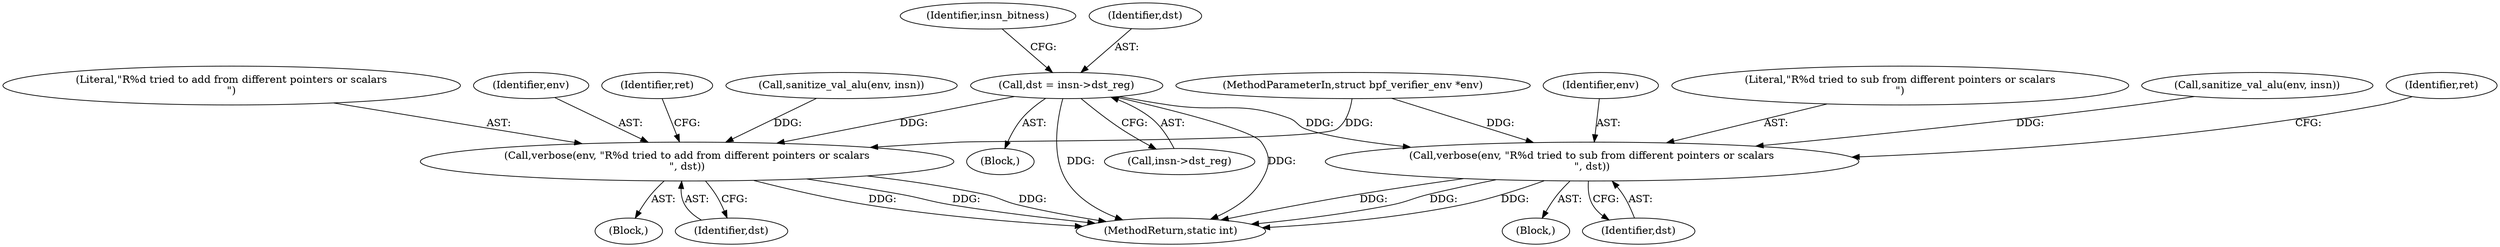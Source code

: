 digraph "0_linux_d3bd7413e0ca40b60cf60d4003246d067cafdeda@pointer" {
"1000166" [label="(Call,dst = insn->dst_reg)"];
"1000273" [label="(Call,verbose(env, \"R%d tried to add from different pointers or scalars\n\", dst))"];
"1000376" [label="(Call,verbose(env, \"R%d tried to sub from different pointers or scalars\n\", dst))"];
"1000381" [label="(Identifier,ret)"];
"1000272" [label="(Block,)"];
"1000168" [label="(Call,insn->dst_reg)"];
"1000273" [label="(Call,verbose(env, \"R%d tried to add from different pointers or scalars\n\", dst))"];
"1000265" [label="(Call,sanitize_val_alu(env, insn))"];
"1000375" [label="(Block,)"];
"1000903" [label="(MethodReturn,static int)"];
"1000174" [label="(Identifier,insn_bitness)"];
"1000275" [label="(Literal,\"R%d tried to add from different pointers or scalars\n\")"];
"1000377" [label="(Identifier,env)"];
"1000378" [label="(Literal,\"R%d tried to sub from different pointers or scalars\n\")"];
"1000274" [label="(Identifier,env)"];
"1000134" [label="(Block,)"];
"1000376" [label="(Call,verbose(env, \"R%d tried to sub from different pointers or scalars\n\", dst))"];
"1000276" [label="(Identifier,dst)"];
"1000167" [label="(Identifier,dst)"];
"1000278" [label="(Identifier,ret)"];
"1000130" [label="(MethodParameterIn,struct bpf_verifier_env *env)"];
"1000166" [label="(Call,dst = insn->dst_reg)"];
"1000379" [label="(Identifier,dst)"];
"1000368" [label="(Call,sanitize_val_alu(env, insn))"];
"1000166" -> "1000134"  [label="AST: "];
"1000166" -> "1000168"  [label="CFG: "];
"1000167" -> "1000166"  [label="AST: "];
"1000168" -> "1000166"  [label="AST: "];
"1000174" -> "1000166"  [label="CFG: "];
"1000166" -> "1000903"  [label="DDG: "];
"1000166" -> "1000903"  [label="DDG: "];
"1000166" -> "1000273"  [label="DDG: "];
"1000166" -> "1000376"  [label="DDG: "];
"1000273" -> "1000272"  [label="AST: "];
"1000273" -> "1000276"  [label="CFG: "];
"1000274" -> "1000273"  [label="AST: "];
"1000275" -> "1000273"  [label="AST: "];
"1000276" -> "1000273"  [label="AST: "];
"1000278" -> "1000273"  [label="CFG: "];
"1000273" -> "1000903"  [label="DDG: "];
"1000273" -> "1000903"  [label="DDG: "];
"1000273" -> "1000903"  [label="DDG: "];
"1000265" -> "1000273"  [label="DDG: "];
"1000130" -> "1000273"  [label="DDG: "];
"1000376" -> "1000375"  [label="AST: "];
"1000376" -> "1000379"  [label="CFG: "];
"1000377" -> "1000376"  [label="AST: "];
"1000378" -> "1000376"  [label="AST: "];
"1000379" -> "1000376"  [label="AST: "];
"1000381" -> "1000376"  [label="CFG: "];
"1000376" -> "1000903"  [label="DDG: "];
"1000376" -> "1000903"  [label="DDG: "];
"1000376" -> "1000903"  [label="DDG: "];
"1000368" -> "1000376"  [label="DDG: "];
"1000130" -> "1000376"  [label="DDG: "];
}
